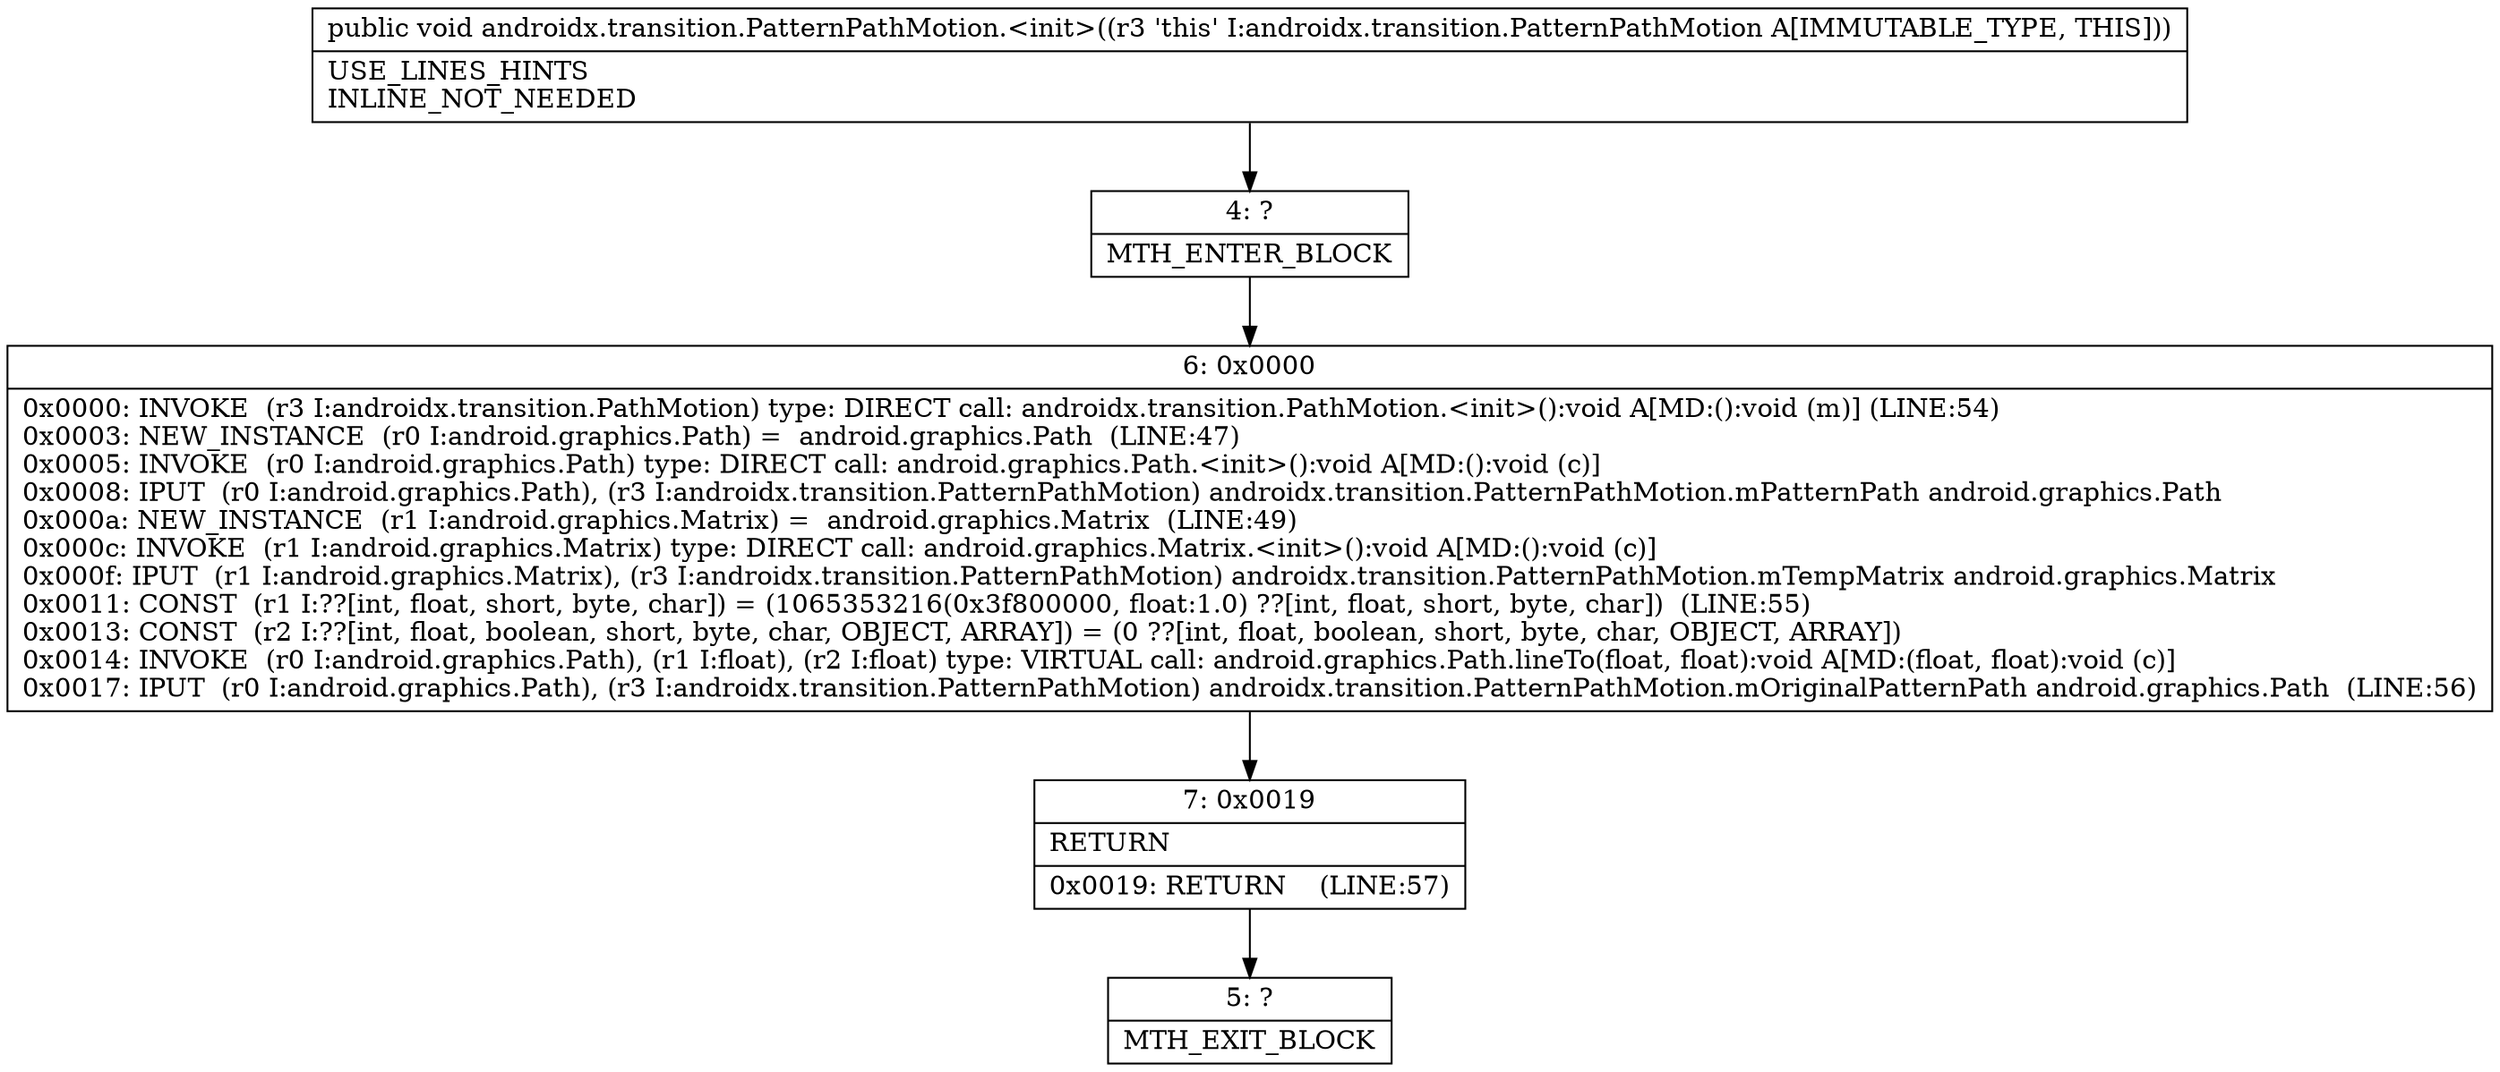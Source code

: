 digraph "CFG forandroidx.transition.PatternPathMotion.\<init\>()V" {
Node_4 [shape=record,label="{4\:\ ?|MTH_ENTER_BLOCK\l}"];
Node_6 [shape=record,label="{6\:\ 0x0000|0x0000: INVOKE  (r3 I:androidx.transition.PathMotion) type: DIRECT call: androidx.transition.PathMotion.\<init\>():void A[MD:():void (m)] (LINE:54)\l0x0003: NEW_INSTANCE  (r0 I:android.graphics.Path) =  android.graphics.Path  (LINE:47)\l0x0005: INVOKE  (r0 I:android.graphics.Path) type: DIRECT call: android.graphics.Path.\<init\>():void A[MD:():void (c)]\l0x0008: IPUT  (r0 I:android.graphics.Path), (r3 I:androidx.transition.PatternPathMotion) androidx.transition.PatternPathMotion.mPatternPath android.graphics.Path \l0x000a: NEW_INSTANCE  (r1 I:android.graphics.Matrix) =  android.graphics.Matrix  (LINE:49)\l0x000c: INVOKE  (r1 I:android.graphics.Matrix) type: DIRECT call: android.graphics.Matrix.\<init\>():void A[MD:():void (c)]\l0x000f: IPUT  (r1 I:android.graphics.Matrix), (r3 I:androidx.transition.PatternPathMotion) androidx.transition.PatternPathMotion.mTempMatrix android.graphics.Matrix \l0x0011: CONST  (r1 I:??[int, float, short, byte, char]) = (1065353216(0x3f800000, float:1.0) ??[int, float, short, byte, char])  (LINE:55)\l0x0013: CONST  (r2 I:??[int, float, boolean, short, byte, char, OBJECT, ARRAY]) = (0 ??[int, float, boolean, short, byte, char, OBJECT, ARRAY]) \l0x0014: INVOKE  (r0 I:android.graphics.Path), (r1 I:float), (r2 I:float) type: VIRTUAL call: android.graphics.Path.lineTo(float, float):void A[MD:(float, float):void (c)]\l0x0017: IPUT  (r0 I:android.graphics.Path), (r3 I:androidx.transition.PatternPathMotion) androidx.transition.PatternPathMotion.mOriginalPatternPath android.graphics.Path  (LINE:56)\l}"];
Node_7 [shape=record,label="{7\:\ 0x0019|RETURN\l|0x0019: RETURN    (LINE:57)\l}"];
Node_5 [shape=record,label="{5\:\ ?|MTH_EXIT_BLOCK\l}"];
MethodNode[shape=record,label="{public void androidx.transition.PatternPathMotion.\<init\>((r3 'this' I:androidx.transition.PatternPathMotion A[IMMUTABLE_TYPE, THIS]))  | USE_LINES_HINTS\lINLINE_NOT_NEEDED\l}"];
MethodNode -> Node_4;Node_4 -> Node_6;
Node_6 -> Node_7;
Node_7 -> Node_5;
}

